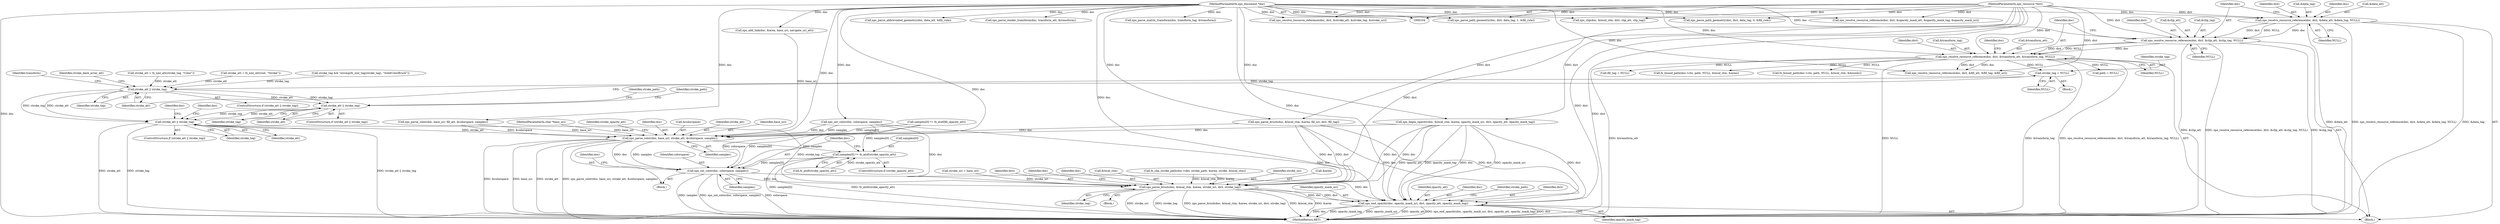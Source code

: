 digraph "0_ghostscript_60dabde18d7fe12b19da8b509bdfee9cc886aafc_3@pointer" {
"1000444" [label="(Call,stroke_tag = NULL)"];
"1000361" [label="(Call,xps_resolve_resource_reference(doc, dict, &transform_att, &transform_tag, NULL))"];
"1000353" [label="(Call,xps_resolve_resource_reference(doc, dict, &clip_att, &clip_tag, NULL))"];
"1000345" [label="(Call,xps_resolve_resource_reference(doc, dict, &data_att, &data_tag, NULL))"];
"1000105" [label="(MethodParameterIn,xps_document *doc)"];
"1000108" [label="(MethodParameterIn,xps_resource *dict)"];
"1000448" [label="(Call,stroke_att || stroke_tag)"];
"1000707" [label="(Call,stroke_att || stroke_tag)"];
"1000726" [label="(Call,stroke_att || stroke_tag)"];
"1000866" [label="(Call,xps_parse_color(doc, base_uri, stroke_att, &colorspace, samples))"];
"1000875" [label="(Call,samples[0] *= fz_atof(stroke_opacity_att))"];
"1000881" [label="(Call,xps_set_color(doc, colorspace, samples))"];
"1000915" [label="(Call,xps_parse_brush(doc, &local_ctm, &area, stroke_uri, dict, stroke_tag))"];
"1000928" [label="(Call,xps_end_opacity(doc, opacity_mask_uri, dict, opacity_att, opacity_mask_tag))"];
"1000422" [label="(Call,fill_tag = NULL)"];
"1000869" [label="(Identifier,stroke_att)"];
"1000433" [label="(Block,)"];
"1000930" [label="(Identifier,opacity_mask_uri)"];
"1000919" [label="(Call,&area)"];
"1000387" [label="(Call,xps_resolve_resource_reference(doc, dict, &opacity_mask_att, &opacity_mask_tag, &opacity_mask_uri))"];
"1000726" [label="(Call,stroke_att || stroke_tag)"];
"1000353" [label="(Call,xps_resolve_resource_reference(doc, dict, &clip_att, &clip_tag, NULL))"];
"1000868" [label="(Identifier,base_uri)"];
"1000355" [label="(Identifier,dict)"];
"1000448" [label="(Call,stroke_att || stroke_tag)"];
"1000876" [label="(Call,samples[0])"];
"1000932" [label="(Identifier,opacity_att)"];
"1000356" [label="(Call,&clip_att)"];
"1000727" [label="(Identifier,stroke_att)"];
"1000922" [label="(Identifier,dict)"];
"1000884" [label="(Identifier,samples)"];
"1000674" [label="(Call,xps_clip(doc, &local_ctm, dict, clip_att, clip_tag))"];
"1000904" [label="(Block,)"];
"1000352" [label="(Identifier,NULL)"];
"1000354" [label="(Identifier,doc)"];
"1000778" [label="(Call,xps_add_link(doc, &area, base_uri, navigate_uri_att))"];
"1000346" [label="(Identifier,doc)"];
"1000348" [label="(Call,&data_att)"];
"1000866" [label="(Call,xps_parse_color(doc, base_uri, stroke_att, &colorspace, samples))"];
"1000361" [label="(Call,xps_resolve_resource_reference(doc, dict, &transform_att, &transform_tag, NULL))"];
"1000362" [label="(Identifier,doc)"];
"1000708" [label="(Identifier,stroke_att)"];
"1000450" [label="(Identifier,stroke_tag)"];
"1000933" [label="(Identifier,opacity_mask_tag)"];
"1000449" [label="(Identifier,stroke_att)"];
"1000688" [label="(Call,xps_parse_abbreviated_geometry(doc, data_att, &fill_rule))"];
"1000766" [label="(Call,fz_bound_path(doc->ctx, path, NULL, &local_ctm, &area))"];
"1000929" [label="(Identifier,doc)"];
"1000712" [label="(Call,xps_parse_path_geometry(doc, dict, data_tag, 1, &fill_rule))"];
"1000883" [label="(Identifier,colorspace)"];
"1000360" [label="(Identifier,NULL)"];
"1000915" [label="(Call,xps_parse_brush(doc, &local_ctm, &area, stroke_uri, dict, stroke_tag))"];
"1000648" [label="(Identifier,transform)"];
"1000875" [label="(Call,samples[0] *= fz_atof(stroke_opacity_att))"];
"1000887" [label="(Identifier,doc)"];
"1000768" [label="(Identifier,doc)"];
"1000447" [label="(ControlStructure,if (stroke_att || stroke_tag))"];
"1000347" [label="(Identifier,dict)"];
"1000928" [label="(Call,xps_end_opacity(doc, opacity_mask_uri, dict, opacity_att, opacity_mask_tag))"];
"1000725" [label="(ControlStructure,if (stroke_att || stroke_tag))"];
"1000339" [label="(Call,stroke_uri = base_uri)"];
"1000850" [label="(Call,xps_parse_brush(doc, &local_ctm, &area, fill_uri, dict, fill_tag))"];
"1000926" [label="(Identifier,doc)"];
"1000905" [label="(Call,fz_clip_stroke_path(doc->dev, stroke_path, &area, stroke, &local_ctm))"];
"1000699" [label="(Call,xps_parse_path_geometry(doc, dict, data_tag, 0, &fill_rule))"];
"1000750" [label="(Call,fz_bound_path(doc->ctx, path, NULL, &local_ctm, &bounds))"];
"1000446" [label="(Identifier,NULL)"];
"1000706" [label="(ControlStructure,if (stroke_att || stroke_tag))"];
"1000370" [label="(Identifier,doc)"];
"1000364" [label="(Call,&transform_att)"];
"1000728" [label="(Identifier,stroke_tag)"];
"1000865" [label="(Block,)"];
"1000784" [label="(Call,xps_begin_opacity(doc, &local_ctm, &area, opacity_mask_uri, dict, opacity_att, opacity_mask_tag))"];
"1000105" [label="(MethodParameterIn,xps_document *doc)"];
"1000948" [label="(Call,path = NULL)"];
"1000879" [label="(Call,fz_atof(stroke_opacity_att))"];
"1000453" [label="(Identifier,stroke_dash_array_att)"];
"1000444" [label="(Call,stroke_tag = NULL)"];
"1000363" [label="(Identifier,dict)"];
"1000923" [label="(Identifier,stroke_tag)"];
"1000707" [label="(Call,stroke_att || stroke_tag)"];
"1000368" [label="(Identifier,NULL)"];
"1000882" [label="(Identifier,doc)"];
"1000439" [label="(Call,stroke_att = fz_xml_att(stroke_tag, \"Color\"))"];
"1000445" [label="(Identifier,stroke_tag)"];
"1000369" [label="(Call,xps_resolve_resource_reference(doc, dict, &fill_att, &fill_tag, &fill_uri))"];
"1000205" [label="(Call,stroke_att = fz_xml_att(root, \"Stroke\"))"];
"1000881" [label="(Call,xps_set_color(doc, colorspace, samples))"];
"1000916" [label="(Identifier,doc)"];
"1000652" [label="(Call,xps_parse_render_transform(doc, transform_att, &transform))"];
"1000732" [label="(Identifier,doc)"];
"1000659" [label="(Call,xps_parse_matrix_transform(doc, transform_tag, &transform))"];
"1000806" [label="(Call,samples[0] *= fz_atof(fill_opacity_att))"];
"1000873" [label="(ControlStructure,if (stroke_opacity_att))"];
"1000964" [label="(MethodReturn,RET)"];
"1000936" [label="(Identifier,stroke_path)"];
"1000872" [label="(Identifier,samples)"];
"1000358" [label="(Call,&clip_tag)"];
"1000107" [label="(MethodParameterIn,char *base_uri)"];
"1000917" [label="(Call,&local_ctm)"];
"1000721" [label="(Identifier,stroke_path)"];
"1000797" [label="(Call,xps_parse_color(doc, base_uri, fill_att, &colorspace, samples))"];
"1000711" [label="(Identifier,stroke_path)"];
"1000350" [label="(Call,&data_tag)"];
"1000709" [label="(Identifier,stroke_tag)"];
"1000378" [label="(Call,xps_resolve_resource_reference(doc, dict, &stroke_att, &stroke_tag, &stroke_uri))"];
"1000874" [label="(Identifier,stroke_opacity_att)"];
"1000931" [label="(Identifier,dict)"];
"1000345" [label="(Call,xps_resolve_resource_reference(doc, dict, &data_att, &data_tag, NULL))"];
"1000867" [label="(Identifier,doc)"];
"1000426" [label="(Call,stroke_tag && !strcmp(fz_xml_tag(stroke_tag), \"SolidColorBrush\"))"];
"1000366" [label="(Call,&transform_tag)"];
"1000108" [label="(MethodParameterIn,xps_resource *dict)"];
"1000870" [label="(Call,&colorspace)"];
"1000921" [label="(Identifier,stroke_uri)"];
"1000812" [label="(Call,xps_set_color(doc, colorspace, samples))"];
"1000110" [label="(Block,)"];
"1000444" -> "1000433"  [label="AST: "];
"1000444" -> "1000446"  [label="CFG: "];
"1000445" -> "1000444"  [label="AST: "];
"1000446" -> "1000444"  [label="AST: "];
"1000449" -> "1000444"  [label="CFG: "];
"1000361" -> "1000444"  [label="DDG: NULL"];
"1000444" -> "1000448"  [label="DDG: stroke_tag"];
"1000361" -> "1000110"  [label="AST: "];
"1000361" -> "1000368"  [label="CFG: "];
"1000362" -> "1000361"  [label="AST: "];
"1000363" -> "1000361"  [label="AST: "];
"1000364" -> "1000361"  [label="AST: "];
"1000366" -> "1000361"  [label="AST: "];
"1000368" -> "1000361"  [label="AST: "];
"1000370" -> "1000361"  [label="CFG: "];
"1000361" -> "1000964"  [label="DDG: xps_resolve_resource_reference(doc, dict, &transform_att, &transform_tag, NULL)"];
"1000361" -> "1000964"  [label="DDG: &transform_att"];
"1000361" -> "1000964"  [label="DDG: NULL"];
"1000361" -> "1000964"  [label="DDG: &transform_tag"];
"1000353" -> "1000361"  [label="DDG: doc"];
"1000353" -> "1000361"  [label="DDG: dict"];
"1000353" -> "1000361"  [label="DDG: NULL"];
"1000105" -> "1000361"  [label="DDG: doc"];
"1000108" -> "1000361"  [label="DDG: dict"];
"1000361" -> "1000369"  [label="DDG: doc"];
"1000361" -> "1000369"  [label="DDG: dict"];
"1000361" -> "1000422"  [label="DDG: NULL"];
"1000361" -> "1000750"  [label="DDG: NULL"];
"1000361" -> "1000766"  [label="DDG: NULL"];
"1000361" -> "1000948"  [label="DDG: NULL"];
"1000353" -> "1000110"  [label="AST: "];
"1000353" -> "1000360"  [label="CFG: "];
"1000354" -> "1000353"  [label="AST: "];
"1000355" -> "1000353"  [label="AST: "];
"1000356" -> "1000353"  [label="AST: "];
"1000358" -> "1000353"  [label="AST: "];
"1000360" -> "1000353"  [label="AST: "];
"1000362" -> "1000353"  [label="CFG: "];
"1000353" -> "1000964"  [label="DDG: &clip_att"];
"1000353" -> "1000964"  [label="DDG: xps_resolve_resource_reference(doc, dict, &clip_att, &clip_tag, NULL)"];
"1000353" -> "1000964"  [label="DDG: &clip_tag"];
"1000345" -> "1000353"  [label="DDG: doc"];
"1000345" -> "1000353"  [label="DDG: dict"];
"1000345" -> "1000353"  [label="DDG: NULL"];
"1000105" -> "1000353"  [label="DDG: doc"];
"1000108" -> "1000353"  [label="DDG: dict"];
"1000345" -> "1000110"  [label="AST: "];
"1000345" -> "1000352"  [label="CFG: "];
"1000346" -> "1000345"  [label="AST: "];
"1000347" -> "1000345"  [label="AST: "];
"1000348" -> "1000345"  [label="AST: "];
"1000350" -> "1000345"  [label="AST: "];
"1000352" -> "1000345"  [label="AST: "];
"1000354" -> "1000345"  [label="CFG: "];
"1000345" -> "1000964"  [label="DDG: &data_att"];
"1000345" -> "1000964"  [label="DDG: &data_tag"];
"1000345" -> "1000964"  [label="DDG: xps_resolve_resource_reference(doc, dict, &data_att, &data_tag, NULL)"];
"1000105" -> "1000345"  [label="DDG: doc"];
"1000108" -> "1000345"  [label="DDG: dict"];
"1000105" -> "1000104"  [label="AST: "];
"1000105" -> "1000964"  [label="DDG: doc"];
"1000105" -> "1000369"  [label="DDG: doc"];
"1000105" -> "1000378"  [label="DDG: doc"];
"1000105" -> "1000387"  [label="DDG: doc"];
"1000105" -> "1000652"  [label="DDG: doc"];
"1000105" -> "1000659"  [label="DDG: doc"];
"1000105" -> "1000674"  [label="DDG: doc"];
"1000105" -> "1000688"  [label="DDG: doc"];
"1000105" -> "1000699"  [label="DDG: doc"];
"1000105" -> "1000712"  [label="DDG: doc"];
"1000105" -> "1000778"  [label="DDG: doc"];
"1000105" -> "1000784"  [label="DDG: doc"];
"1000105" -> "1000797"  [label="DDG: doc"];
"1000105" -> "1000812"  [label="DDG: doc"];
"1000105" -> "1000850"  [label="DDG: doc"];
"1000105" -> "1000866"  [label="DDG: doc"];
"1000105" -> "1000881"  [label="DDG: doc"];
"1000105" -> "1000915"  [label="DDG: doc"];
"1000105" -> "1000928"  [label="DDG: doc"];
"1000108" -> "1000104"  [label="AST: "];
"1000108" -> "1000964"  [label="DDG: dict"];
"1000108" -> "1000369"  [label="DDG: dict"];
"1000108" -> "1000378"  [label="DDG: dict"];
"1000108" -> "1000387"  [label="DDG: dict"];
"1000108" -> "1000674"  [label="DDG: dict"];
"1000108" -> "1000699"  [label="DDG: dict"];
"1000108" -> "1000712"  [label="DDG: dict"];
"1000108" -> "1000784"  [label="DDG: dict"];
"1000108" -> "1000850"  [label="DDG: dict"];
"1000108" -> "1000915"  [label="DDG: dict"];
"1000108" -> "1000928"  [label="DDG: dict"];
"1000448" -> "1000447"  [label="AST: "];
"1000448" -> "1000449"  [label="CFG: "];
"1000448" -> "1000450"  [label="CFG: "];
"1000449" -> "1000448"  [label="AST: "];
"1000450" -> "1000448"  [label="AST: "];
"1000453" -> "1000448"  [label="CFG: "];
"1000648" -> "1000448"  [label="CFG: "];
"1000439" -> "1000448"  [label="DDG: stroke_att"];
"1000205" -> "1000448"  [label="DDG: stroke_att"];
"1000426" -> "1000448"  [label="DDG: stroke_tag"];
"1000448" -> "1000707"  [label="DDG: stroke_att"];
"1000448" -> "1000707"  [label="DDG: stroke_tag"];
"1000448" -> "1000726"  [label="DDG: stroke_att"];
"1000448" -> "1000726"  [label="DDG: stroke_tag"];
"1000707" -> "1000706"  [label="AST: "];
"1000707" -> "1000708"  [label="CFG: "];
"1000707" -> "1000709"  [label="CFG: "];
"1000708" -> "1000707"  [label="AST: "];
"1000709" -> "1000707"  [label="AST: "];
"1000711" -> "1000707"  [label="CFG: "];
"1000721" -> "1000707"  [label="CFG: "];
"1000707" -> "1000726"  [label="DDG: stroke_att"];
"1000707" -> "1000726"  [label="DDG: stroke_tag"];
"1000726" -> "1000725"  [label="AST: "];
"1000726" -> "1000727"  [label="CFG: "];
"1000726" -> "1000728"  [label="CFG: "];
"1000727" -> "1000726"  [label="AST: "];
"1000728" -> "1000726"  [label="AST: "];
"1000732" -> "1000726"  [label="CFG: "];
"1000768" -> "1000726"  [label="CFG: "];
"1000726" -> "1000964"  [label="DDG: stroke_att"];
"1000726" -> "1000964"  [label="DDG: stroke_att || stroke_tag"];
"1000726" -> "1000964"  [label="DDG: stroke_tag"];
"1000726" -> "1000866"  [label="DDG: stroke_att"];
"1000726" -> "1000915"  [label="DDG: stroke_tag"];
"1000866" -> "1000865"  [label="AST: "];
"1000866" -> "1000872"  [label="CFG: "];
"1000867" -> "1000866"  [label="AST: "];
"1000868" -> "1000866"  [label="AST: "];
"1000869" -> "1000866"  [label="AST: "];
"1000870" -> "1000866"  [label="AST: "];
"1000872" -> "1000866"  [label="AST: "];
"1000874" -> "1000866"  [label="CFG: "];
"1000866" -> "1000964"  [label="DDG: xps_parse_color(doc, base_uri, stroke_att, &colorspace, samples)"];
"1000866" -> "1000964"  [label="DDG: &colorspace"];
"1000866" -> "1000964"  [label="DDG: base_uri"];
"1000866" -> "1000964"  [label="DDG: stroke_att"];
"1000812" -> "1000866"  [label="DDG: doc"];
"1000812" -> "1000866"  [label="DDG: samples"];
"1000850" -> "1000866"  [label="DDG: doc"];
"1000784" -> "1000866"  [label="DDG: doc"];
"1000778" -> "1000866"  [label="DDG: base_uri"];
"1000797" -> "1000866"  [label="DDG: base_uri"];
"1000797" -> "1000866"  [label="DDG: &colorspace"];
"1000107" -> "1000866"  [label="DDG: base_uri"];
"1000806" -> "1000866"  [label="DDG: samples[0]"];
"1000866" -> "1000875"  [label="DDG: samples"];
"1000866" -> "1000881"  [label="DDG: doc"];
"1000866" -> "1000881"  [label="DDG: samples"];
"1000875" -> "1000873"  [label="AST: "];
"1000875" -> "1000879"  [label="CFG: "];
"1000876" -> "1000875"  [label="AST: "];
"1000879" -> "1000875"  [label="AST: "];
"1000882" -> "1000875"  [label="CFG: "];
"1000875" -> "1000964"  [label="DDG: fz_atof(stroke_opacity_att)"];
"1000875" -> "1000964"  [label="DDG: samples[0]"];
"1000879" -> "1000875"  [label="DDG: stroke_opacity_att"];
"1000806" -> "1000875"  [label="DDG: samples[0]"];
"1000875" -> "1000881"  [label="DDG: samples[0]"];
"1000881" -> "1000865"  [label="AST: "];
"1000881" -> "1000884"  [label="CFG: "];
"1000882" -> "1000881"  [label="AST: "];
"1000883" -> "1000881"  [label="AST: "];
"1000884" -> "1000881"  [label="AST: "];
"1000887" -> "1000881"  [label="CFG: "];
"1000881" -> "1000964"  [label="DDG: xps_set_color(doc, colorspace, samples)"];
"1000881" -> "1000964"  [label="DDG: colorspace"];
"1000881" -> "1000964"  [label="DDG: samples"];
"1000812" -> "1000881"  [label="DDG: colorspace"];
"1000806" -> "1000881"  [label="DDG: samples[0]"];
"1000881" -> "1000915"  [label="DDG: doc"];
"1000881" -> "1000928"  [label="DDG: doc"];
"1000915" -> "1000904"  [label="AST: "];
"1000915" -> "1000923"  [label="CFG: "];
"1000916" -> "1000915"  [label="AST: "];
"1000917" -> "1000915"  [label="AST: "];
"1000919" -> "1000915"  [label="AST: "];
"1000921" -> "1000915"  [label="AST: "];
"1000922" -> "1000915"  [label="AST: "];
"1000923" -> "1000915"  [label="AST: "];
"1000926" -> "1000915"  [label="CFG: "];
"1000915" -> "1000964"  [label="DDG: &area"];
"1000915" -> "1000964"  [label="DDG: stroke_uri"];
"1000915" -> "1000964"  [label="DDG: stroke_tag"];
"1000915" -> "1000964"  [label="DDG: xps_parse_brush(doc, &local_ctm, &area, stroke_uri, dict, stroke_tag)"];
"1000915" -> "1000964"  [label="DDG: &local_ctm"];
"1000850" -> "1000915"  [label="DDG: doc"];
"1000850" -> "1000915"  [label="DDG: dict"];
"1000784" -> "1000915"  [label="DDG: doc"];
"1000784" -> "1000915"  [label="DDG: dict"];
"1000812" -> "1000915"  [label="DDG: doc"];
"1000905" -> "1000915"  [label="DDG: &local_ctm"];
"1000905" -> "1000915"  [label="DDG: &area"];
"1000339" -> "1000915"  [label="DDG: stroke_uri"];
"1000915" -> "1000928"  [label="DDG: doc"];
"1000915" -> "1000928"  [label="DDG: dict"];
"1000928" -> "1000110"  [label="AST: "];
"1000928" -> "1000933"  [label="CFG: "];
"1000929" -> "1000928"  [label="AST: "];
"1000930" -> "1000928"  [label="AST: "];
"1000931" -> "1000928"  [label="AST: "];
"1000932" -> "1000928"  [label="AST: "];
"1000933" -> "1000928"  [label="AST: "];
"1000936" -> "1000928"  [label="CFG: "];
"1000928" -> "1000964"  [label="DDG: doc"];
"1000928" -> "1000964"  [label="DDG: opacity_mask_tag"];
"1000928" -> "1000964"  [label="DDG: opacity_mask_uri"];
"1000928" -> "1000964"  [label="DDG: opacity_att"];
"1000928" -> "1000964"  [label="DDG: xps_end_opacity(doc, opacity_mask_uri, dict, opacity_att, opacity_mask_tag)"];
"1000928" -> "1000964"  [label="DDG: dict"];
"1000850" -> "1000928"  [label="DDG: doc"];
"1000850" -> "1000928"  [label="DDG: dict"];
"1000784" -> "1000928"  [label="DDG: doc"];
"1000784" -> "1000928"  [label="DDG: opacity_mask_uri"];
"1000784" -> "1000928"  [label="DDG: dict"];
"1000784" -> "1000928"  [label="DDG: opacity_att"];
"1000784" -> "1000928"  [label="DDG: opacity_mask_tag"];
"1000812" -> "1000928"  [label="DDG: doc"];
}
